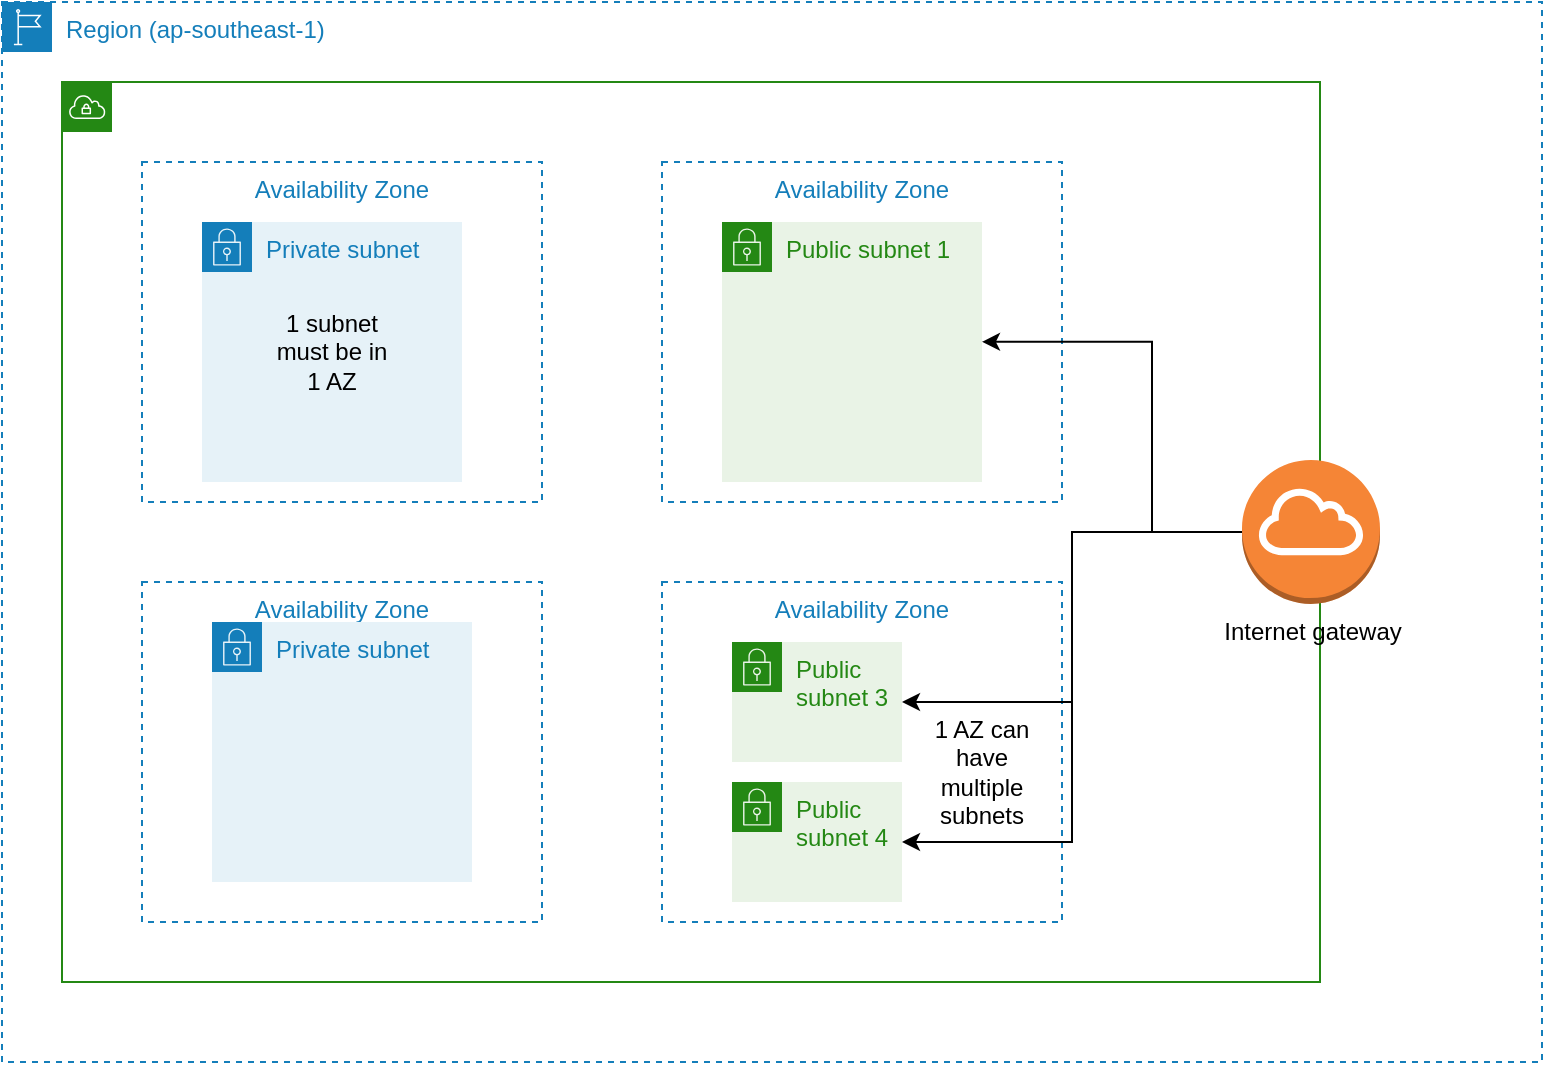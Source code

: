 <mxfile version="16.1.0" type="github">
  <diagram id="UTCtvc4WqDtAEl09huPs" name="Page-1">
    <mxGraphModel dx="1003" dy="969" grid="1" gridSize="10" guides="1" tooltips="1" connect="1" arrows="1" fold="1" page="1" pageScale="1" pageWidth="850" pageHeight="1100" math="0" shadow="0">
      <root>
        <mxCell id="0" />
        <mxCell id="1" parent="0" />
        <mxCell id="Ejb-mYYM1d8D_vP1t5c7-2" value="Region (ap-southeast-1)" style="points=[[0,0],[0.25,0],[0.5,0],[0.75,0],[1,0],[1,0.25],[1,0.5],[1,0.75],[1,1],[0.75,1],[0.5,1],[0.25,1],[0,1],[0,0.75],[0,0.5],[0,0.25]];outlineConnect=0;gradientColor=none;html=1;whiteSpace=wrap;fontSize=12;fontStyle=0;container=1;pointerEvents=0;collapsible=0;recursiveResize=0;shape=mxgraph.aws4.group;grIcon=mxgraph.aws4.group_region;strokeColor=#147EBA;fillColor=none;verticalAlign=top;align=left;spacingLeft=30;fontColor=#147EBA;dashed=1;" parent="1" vertex="1">
          <mxGeometry x="60" y="210" width="770" height="530" as="geometry" />
        </mxCell>
        <mxCell id="Ejb-mYYM1d8D_vP1t5c7-3" value="Availability Zone" style="fillColor=none;strokeColor=#147EBA;dashed=1;verticalAlign=top;fontStyle=0;fontColor=#147EBA;" parent="Ejb-mYYM1d8D_vP1t5c7-2" vertex="1">
          <mxGeometry x="70" y="80" width="200" height="170" as="geometry" />
        </mxCell>
        <mxCell id="Ejb-mYYM1d8D_vP1t5c7-5" value="Availability Zone" style="fillColor=none;strokeColor=#147EBA;dashed=1;verticalAlign=top;fontStyle=0;fontColor=#147EBA;" parent="Ejb-mYYM1d8D_vP1t5c7-2" vertex="1">
          <mxGeometry x="330" y="80" width="200" height="170" as="geometry" />
        </mxCell>
        <mxCell id="Ejb-mYYM1d8D_vP1t5c7-6" value="Availability Zone" style="fillColor=none;strokeColor=#147EBA;dashed=1;verticalAlign=top;fontStyle=0;fontColor=#147EBA;" parent="Ejb-mYYM1d8D_vP1t5c7-2" vertex="1">
          <mxGeometry x="330" y="290" width="200" height="170" as="geometry" />
        </mxCell>
        <mxCell id="Ejb-mYYM1d8D_vP1t5c7-7" value="Availability Zone" style="fillColor=none;strokeColor=#147EBA;dashed=1;verticalAlign=top;fontStyle=0;fontColor=#147EBA;" parent="Ejb-mYYM1d8D_vP1t5c7-2" vertex="1">
          <mxGeometry x="70" y="290" width="200" height="170" as="geometry" />
        </mxCell>
        <mxCell id="OQKpDVVZ5ywf6PsZfqJ8-2" value="Public subnet 4" style="points=[[0,0],[0.25,0],[0.5,0],[0.75,0],[1,0],[1,0.25],[1,0.5],[1,0.75],[1,1],[0.75,1],[0.5,1],[0.25,1],[0,1],[0,0.75],[0,0.5],[0,0.25]];outlineConnect=0;gradientColor=none;html=1;whiteSpace=wrap;fontSize=12;fontStyle=0;container=1;pointerEvents=0;collapsible=0;recursiveResize=0;shape=mxgraph.aws4.group;grIcon=mxgraph.aws4.group_security_group;grStroke=0;strokeColor=#248814;fillColor=#E9F3E6;verticalAlign=top;align=left;spacingLeft=30;fontColor=#248814;dashed=0;" vertex="1" parent="Ejb-mYYM1d8D_vP1t5c7-2">
          <mxGeometry x="365" y="390" width="85" height="60" as="geometry" />
        </mxCell>
        <mxCell id="OQKpDVVZ5ywf6PsZfqJ8-3" value="1 AZ can have multiple subnets" style="text;html=1;strokeColor=none;fillColor=none;align=center;verticalAlign=middle;whiteSpace=wrap;rounded=0;" vertex="1" parent="Ejb-mYYM1d8D_vP1t5c7-2">
          <mxGeometry x="460" y="370" width="60" height="30" as="geometry" />
        </mxCell>
        <mxCell id="OQKpDVVZ5ywf6PsZfqJ8-5" value="Private subnet" style="points=[[0,0],[0.25,0],[0.5,0],[0.75,0],[1,0],[1,0.25],[1,0.5],[1,0.75],[1,1],[0.75,1],[0.5,1],[0.25,1],[0,1],[0,0.75],[0,0.5],[0,0.25]];outlineConnect=0;gradientColor=none;html=1;whiteSpace=wrap;fontSize=12;fontStyle=0;container=1;pointerEvents=0;collapsible=0;recursiveResize=0;shape=mxgraph.aws4.group;grIcon=mxgraph.aws4.group_security_group;grStroke=0;strokeColor=#147EBA;fillColor=#E6F2F8;verticalAlign=top;align=left;spacingLeft=30;fontColor=#147EBA;dashed=0;" vertex="1" parent="Ejb-mYYM1d8D_vP1t5c7-2">
          <mxGeometry x="105" y="310" width="130" height="130" as="geometry" />
        </mxCell>
        <mxCell id="Ejb-mYYM1d8D_vP1t5c7-8" value="&amp;nbsp;" style="points=[[0,0],[0.25,0],[0.5,0],[0.75,0],[1,0],[1,0.25],[1,0.5],[1,0.75],[1,1],[0.75,1],[0.5,1],[0.25,1],[0,1],[0,0.75],[0,0.5],[0,0.25]];outlineConnect=0;gradientColor=none;html=1;whiteSpace=wrap;fontSize=12;fontStyle=0;container=1;pointerEvents=0;collapsible=0;recursiveResize=0;shape=mxgraph.aws4.group;grIcon=mxgraph.aws4.group_vpc;strokeColor=#248814;fillColor=none;verticalAlign=top;align=left;spacingLeft=30;fontColor=#AAB7B8;dashed=0;" parent="1" vertex="1">
          <mxGeometry x="90" y="250" width="629" height="450" as="geometry" />
        </mxCell>
        <mxCell id="Ejb-mYYM1d8D_vP1t5c7-9" value="Private subnet" style="points=[[0,0],[0.25,0],[0.5,0],[0.75,0],[1,0],[1,0.25],[1,0.5],[1,0.75],[1,1],[0.75,1],[0.5,1],[0.25,1],[0,1],[0,0.75],[0,0.5],[0,0.25]];outlineConnect=0;gradientColor=none;html=1;whiteSpace=wrap;fontSize=12;fontStyle=0;container=1;pointerEvents=0;collapsible=0;recursiveResize=0;shape=mxgraph.aws4.group;grIcon=mxgraph.aws4.group_security_group;grStroke=0;strokeColor=#147EBA;fillColor=#E6F2F8;verticalAlign=top;align=left;spacingLeft=30;fontColor=#147EBA;dashed=0;" parent="Ejb-mYYM1d8D_vP1t5c7-8" vertex="1">
          <mxGeometry x="70" y="70" width="130" height="130" as="geometry" />
        </mxCell>
        <mxCell id="OQKpDVVZ5ywf6PsZfqJ8-1" value="1 subnet must be in 1 AZ" style="text;html=1;strokeColor=none;fillColor=none;align=center;verticalAlign=middle;whiteSpace=wrap;rounded=0;" vertex="1" parent="Ejb-mYYM1d8D_vP1t5c7-9">
          <mxGeometry x="35" y="50" width="60" height="30" as="geometry" />
        </mxCell>
        <mxCell id="Ejb-mYYM1d8D_vP1t5c7-10" value="Public subnet 1" style="points=[[0,0],[0.25,0],[0.5,0],[0.75,0],[1,0],[1,0.25],[1,0.5],[1,0.75],[1,1],[0.75,1],[0.5,1],[0.25,1],[0,1],[0,0.75],[0,0.5],[0,0.25]];outlineConnect=0;gradientColor=none;html=1;whiteSpace=wrap;fontSize=12;fontStyle=0;container=1;pointerEvents=0;collapsible=0;recursiveResize=0;shape=mxgraph.aws4.group;grIcon=mxgraph.aws4.group_security_group;grStroke=0;strokeColor=#248814;fillColor=#E9F3E6;verticalAlign=top;align=left;spacingLeft=30;fontColor=#248814;dashed=0;" parent="Ejb-mYYM1d8D_vP1t5c7-8" vertex="1">
          <mxGeometry x="330" y="70" width="130" height="130" as="geometry" />
        </mxCell>
        <mxCell id="Ejb-mYYM1d8D_vP1t5c7-13" value="Public subnet 3" style="points=[[0,0],[0.25,0],[0.5,0],[0.75,0],[1,0],[1,0.25],[1,0.5],[1,0.75],[1,1],[0.75,1],[0.5,1],[0.25,1],[0,1],[0,0.75],[0,0.5],[0,0.25]];outlineConnect=0;gradientColor=none;html=1;whiteSpace=wrap;fontSize=12;fontStyle=0;container=1;pointerEvents=0;collapsible=0;recursiveResize=0;shape=mxgraph.aws4.group;grIcon=mxgraph.aws4.group_security_group;grStroke=0;strokeColor=#248814;fillColor=#E9F3E6;verticalAlign=top;align=left;spacingLeft=30;fontColor=#248814;dashed=0;" parent="Ejb-mYYM1d8D_vP1t5c7-8" vertex="1">
          <mxGeometry x="335" y="280" width="85" height="60" as="geometry" />
        </mxCell>
        <mxCell id="OQKpDVVZ5ywf6PsZfqJ8-10" style="edgeStyle=orthogonalEdgeStyle;rounded=0;orthogonalLoop=1;jettySize=auto;html=1;entryX=1;entryY=0.5;entryDx=0;entryDy=0;" edge="1" parent="Ejb-mYYM1d8D_vP1t5c7-8" source="OQKpDVVZ5ywf6PsZfqJ8-4" target="Ejb-mYYM1d8D_vP1t5c7-13">
          <mxGeometry relative="1" as="geometry" />
        </mxCell>
        <mxCell id="OQKpDVVZ5ywf6PsZfqJ8-4" value="Internet gateway" style="outlineConnect=0;dashed=0;verticalLabelPosition=bottom;verticalAlign=top;align=center;html=1;shape=mxgraph.aws3.internet_gateway;fillColor=#F58536;gradientColor=none;" vertex="1" parent="Ejb-mYYM1d8D_vP1t5c7-8">
          <mxGeometry x="590" y="189" width="69" height="72" as="geometry" />
        </mxCell>
        <mxCell id="OQKpDVVZ5ywf6PsZfqJ8-9" style="edgeStyle=orthogonalEdgeStyle;rounded=0;orthogonalLoop=1;jettySize=auto;html=1;entryX=0.8;entryY=0.529;entryDx=0;entryDy=0;entryPerimeter=0;" edge="1" parent="1" source="OQKpDVVZ5ywf6PsZfqJ8-4" target="Ejb-mYYM1d8D_vP1t5c7-5">
          <mxGeometry relative="1" as="geometry" />
        </mxCell>
        <mxCell id="OQKpDVVZ5ywf6PsZfqJ8-11" style="edgeStyle=orthogonalEdgeStyle;rounded=0;orthogonalLoop=1;jettySize=auto;html=1;entryX=1;entryY=0.5;entryDx=0;entryDy=0;" edge="1" parent="1" source="OQKpDVVZ5ywf6PsZfqJ8-4" target="OQKpDVVZ5ywf6PsZfqJ8-2">
          <mxGeometry relative="1" as="geometry" />
        </mxCell>
      </root>
    </mxGraphModel>
  </diagram>
</mxfile>
